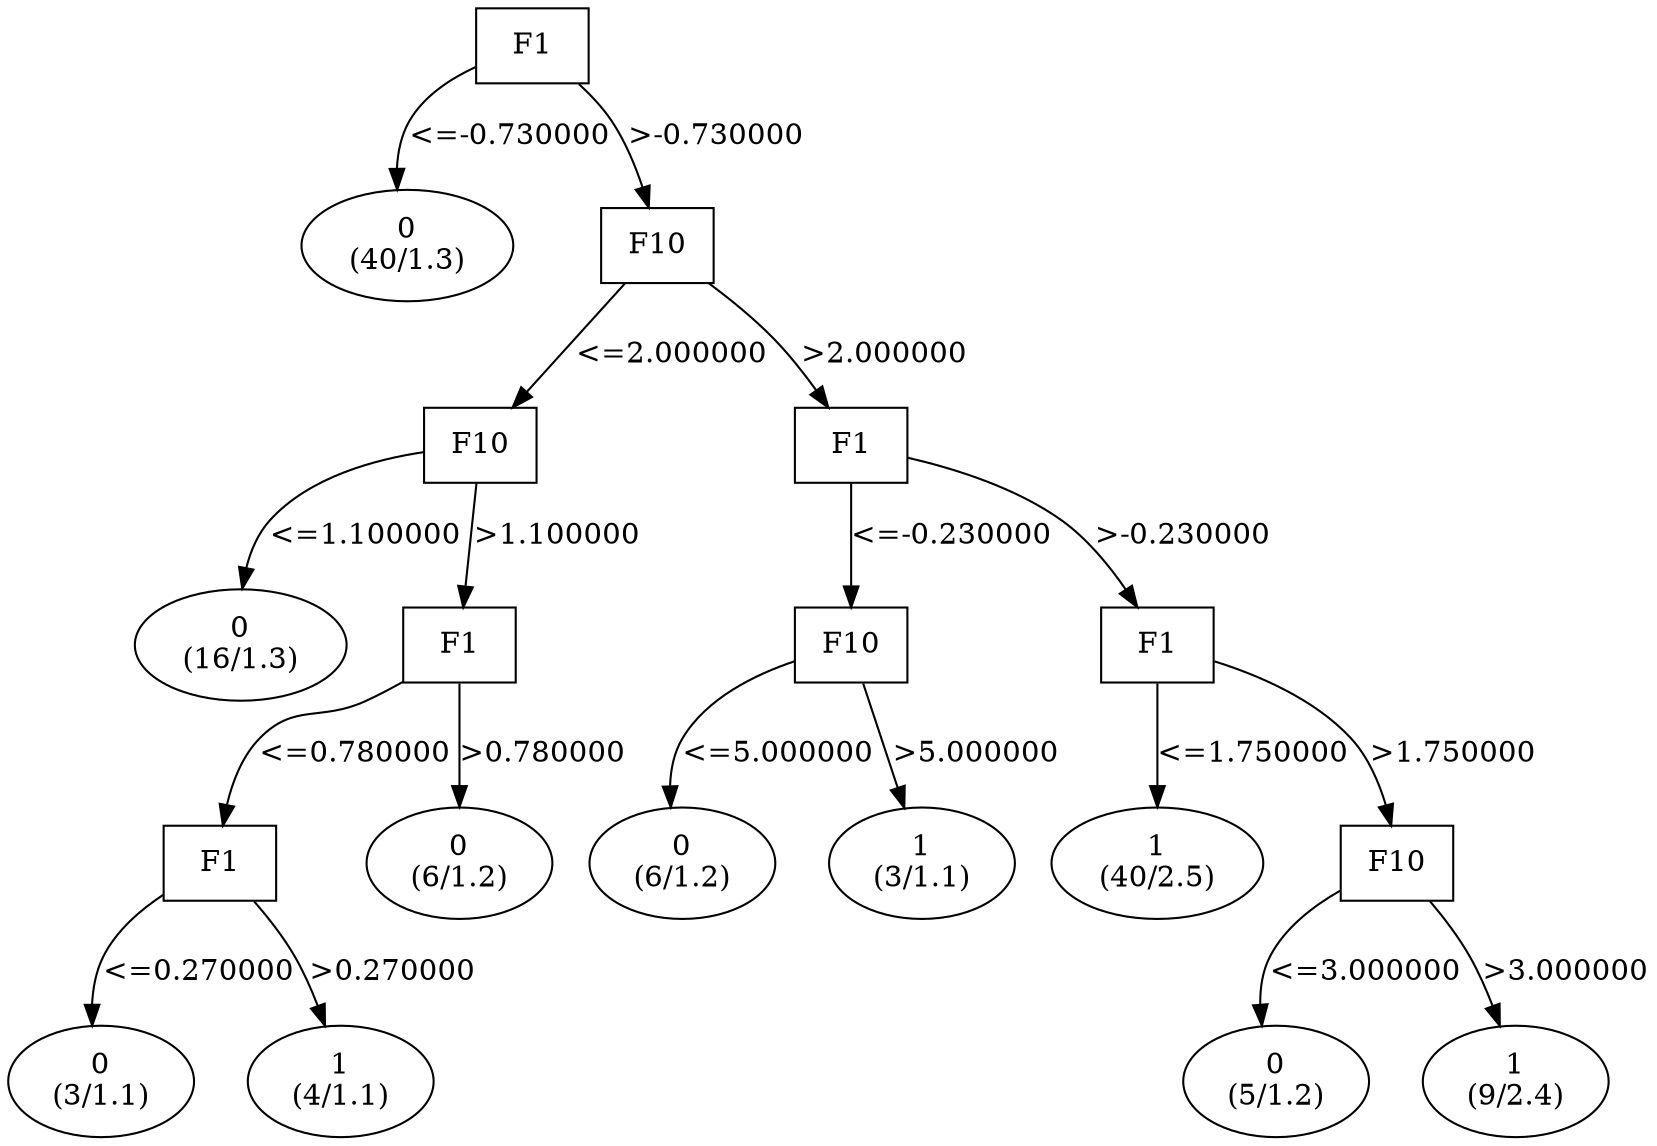digraph YaDT {
n0 [ shape=box, label="F1\n"]
n0 -> n1 [label="<=-0.730000"]
n1 [ shape=ellipse, label="0\n(40/1.3)"]
n0 -> n2 [label=">-0.730000"]
n2 [ shape=box, label="F10\n"]
n2 -> n3 [label="<=2.000000"]
n3 [ shape=box, label="F10\n"]
n3 -> n4 [label="<=1.100000"]
n4 [ shape=ellipse, label="0\n(16/1.3)"]
n3 -> n5 [label=">1.100000"]
n5 [ shape=box, label="F1\n"]
n5 -> n6 [label="<=0.780000"]
n6 [ shape=box, label="F1\n"]
n6 -> n7 [label="<=0.270000"]
n7 [ shape=ellipse, label="0\n(3/1.1)"]
n6 -> n8 [label=">0.270000"]
n8 [ shape=ellipse, label="1\n(4/1.1)"]
n5 -> n10 [label=">0.780000"]
n10 [ shape=ellipse, label="0\n(6/1.2)"]
n2 -> n13 [label=">2.000000"]
n13 [ shape=box, label="F1\n"]
n13 -> n14 [label="<=-0.230000"]
n14 [ shape=box, label="F10\n"]
n14 -> n15 [label="<=5.000000"]
n15 [ shape=ellipse, label="0\n(6/1.2)"]
n14 -> n16 [label=">5.000000"]
n16 [ shape=ellipse, label="1\n(3/1.1)"]
n13 -> n18 [label=">-0.230000"]
n18 [ shape=box, label="F1\n"]
n18 -> n19 [label="<=1.750000"]
n19 [ shape=ellipse, label="1\n(40/2.5)"]
n18 -> n20 [label=">1.750000"]
n20 [ shape=box, label="F10\n"]
n20 -> n21 [label="<=3.000000"]
n21 [ shape=ellipse, label="0\n(5/1.2)"]
n20 -> n22 [label=">3.000000"]
n22 [ shape=ellipse, label="1\n(9/2.4)"]
}
